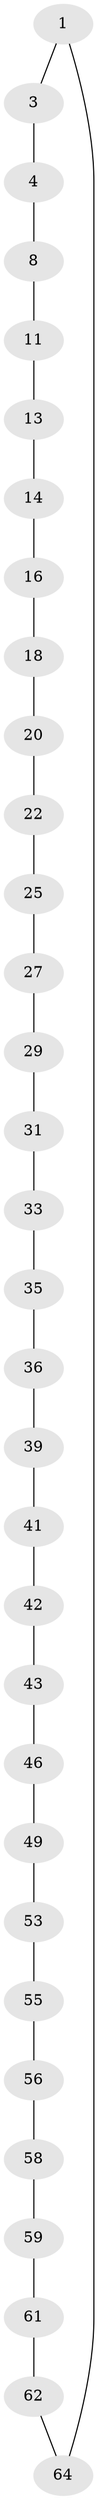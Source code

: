 // original degree distribution, {2: 1.0}
// Generated by graph-tools (version 1.1) at 2025/20/03/04/25 18:20:07]
// undirected, 32 vertices, 32 edges
graph export_dot {
graph [start="1"]
  node [color=gray90,style=filled];
  1 [super="+2"];
  3;
  4 [super="+5"];
  8 [super="+9"];
  11 [super="+12"];
  13;
  14 [super="+15"];
  16 [super="+17"];
  18 [super="+19"];
  20 [super="+21"];
  22 [super="+23"];
  25 [super="+26"];
  27 [super="+28"];
  29 [super="+30"];
  31 [super="+32"];
  33 [super="+34"];
  35;
  36 [super="+37"];
  39 [super="+40"];
  41;
  42;
  43 [super="+44"];
  46 [super="+47"];
  49 [super="+50"];
  53 [super="+54"];
  55;
  56 [super="+57"];
  58;
  59 [super="+60"];
  61;
  62 [super="+63"];
  64;
  1 -- 64;
  1 -- 3;
  3 -- 4;
  4 -- 8;
  8 -- 11;
  11 -- 13;
  13 -- 14;
  14 -- 16;
  16 -- 18;
  18 -- 20;
  20 -- 22;
  22 -- 25;
  25 -- 27;
  27 -- 29;
  29 -- 31;
  31 -- 33;
  33 -- 35;
  35 -- 36;
  36 -- 39;
  39 -- 41;
  41 -- 42;
  42 -- 43;
  43 -- 46;
  46 -- 49;
  49 -- 53;
  53 -- 55;
  55 -- 56;
  56 -- 58;
  58 -- 59;
  59 -- 61;
  61 -- 62;
  62 -- 64;
}
